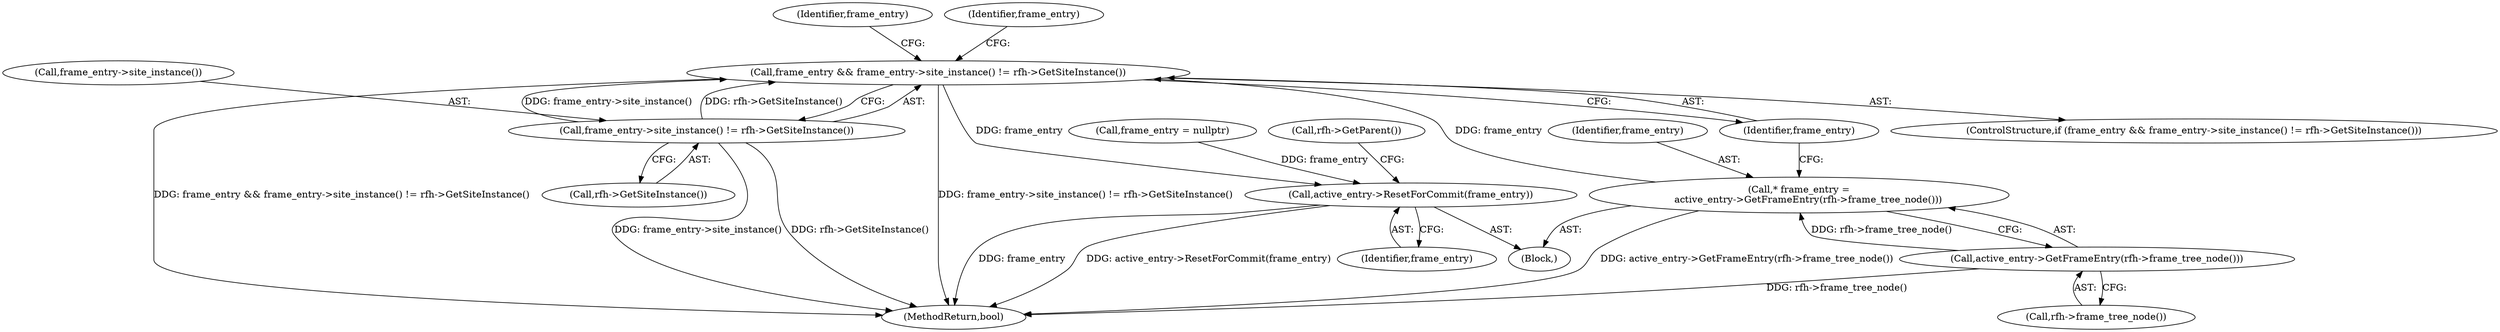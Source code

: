 digraph "0_Chrome_56a84aa67bb071a33a48ac1481b555c48e0a9a59_1@pointer" {
"1000334" [label="(Call,frame_entry && frame_entry->site_instance() != rfh->GetSiteInstance())"];
"1000329" [label="(Call,* frame_entry =\n      active_entry->GetFrameEntry(rfh->frame_tree_node()))"];
"1000331" [label="(Call,active_entry->GetFrameEntry(rfh->frame_tree_node()))"];
"1000336" [label="(Call,frame_entry->site_instance() != rfh->GetSiteInstance())"];
"1000372" [label="(Call,active_entry->ResetForCommit(frame_entry))"];
"1000340" [label="(Identifier,frame_entry)"];
"1000329" [label="(Call,* frame_entry =\n      active_entry->GetFrameEntry(rfh->frame_tree_node()))"];
"1000330" [label="(Identifier,frame_entry)"];
"1000339" [label="(Call,frame_entry = nullptr)"];
"1000337" [label="(Call,frame_entry->site_instance())"];
"1000343" [label="(Identifier,frame_entry)"];
"1000373" [label="(Identifier,frame_entry)"];
"1000335" [label="(Identifier,frame_entry)"];
"1000333" [label="(ControlStructure,if (frame_entry && frame_entry->site_instance() != rfh->GetSiteInstance()))"];
"1000338" [label="(Call,rfh->GetSiteInstance())"];
"1000376" [label="(Call,rfh->GetParent())"];
"1000332" [label="(Call,rfh->frame_tree_node())"];
"1000331" [label="(Call,active_entry->GetFrameEntry(rfh->frame_tree_node()))"];
"1000372" [label="(Call,active_entry->ResetForCommit(frame_entry))"];
"1000432" [label="(MethodReturn,bool)"];
"1000334" [label="(Call,frame_entry && frame_entry->site_instance() != rfh->GetSiteInstance())"];
"1000336" [label="(Call,frame_entry->site_instance() != rfh->GetSiteInstance())"];
"1000106" [label="(Block,)"];
"1000334" -> "1000333"  [label="AST: "];
"1000334" -> "1000335"  [label="CFG: "];
"1000334" -> "1000336"  [label="CFG: "];
"1000335" -> "1000334"  [label="AST: "];
"1000336" -> "1000334"  [label="AST: "];
"1000340" -> "1000334"  [label="CFG: "];
"1000343" -> "1000334"  [label="CFG: "];
"1000334" -> "1000432"  [label="DDG: frame_entry && frame_entry->site_instance() != rfh->GetSiteInstance()"];
"1000334" -> "1000432"  [label="DDG: frame_entry->site_instance() != rfh->GetSiteInstance()"];
"1000329" -> "1000334"  [label="DDG: frame_entry"];
"1000336" -> "1000334"  [label="DDG: frame_entry->site_instance()"];
"1000336" -> "1000334"  [label="DDG: rfh->GetSiteInstance()"];
"1000334" -> "1000372"  [label="DDG: frame_entry"];
"1000329" -> "1000106"  [label="AST: "];
"1000329" -> "1000331"  [label="CFG: "];
"1000330" -> "1000329"  [label="AST: "];
"1000331" -> "1000329"  [label="AST: "];
"1000335" -> "1000329"  [label="CFG: "];
"1000329" -> "1000432"  [label="DDG: active_entry->GetFrameEntry(rfh->frame_tree_node())"];
"1000331" -> "1000329"  [label="DDG: rfh->frame_tree_node()"];
"1000331" -> "1000332"  [label="CFG: "];
"1000332" -> "1000331"  [label="AST: "];
"1000331" -> "1000432"  [label="DDG: rfh->frame_tree_node()"];
"1000336" -> "1000338"  [label="CFG: "];
"1000337" -> "1000336"  [label="AST: "];
"1000338" -> "1000336"  [label="AST: "];
"1000336" -> "1000432"  [label="DDG: rfh->GetSiteInstance()"];
"1000336" -> "1000432"  [label="DDG: frame_entry->site_instance()"];
"1000372" -> "1000106"  [label="AST: "];
"1000372" -> "1000373"  [label="CFG: "];
"1000373" -> "1000372"  [label="AST: "];
"1000376" -> "1000372"  [label="CFG: "];
"1000372" -> "1000432"  [label="DDG: frame_entry"];
"1000372" -> "1000432"  [label="DDG: active_entry->ResetForCommit(frame_entry)"];
"1000339" -> "1000372"  [label="DDG: frame_entry"];
}
